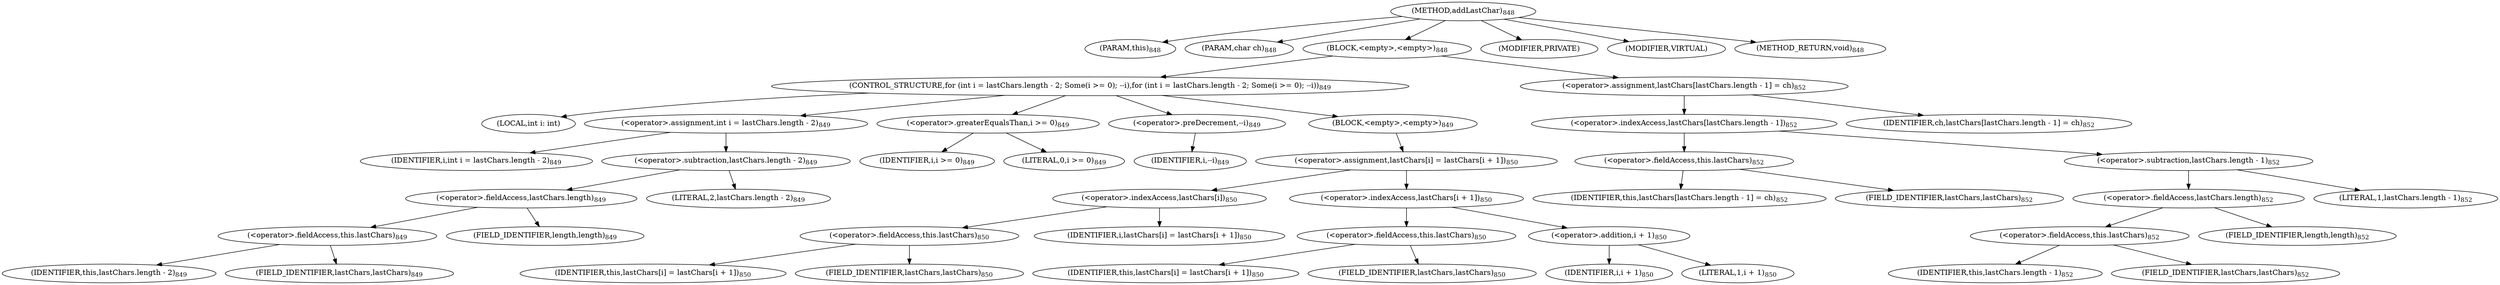 digraph "addLastChar" {  
"1980" [label = <(METHOD,addLastChar)<SUB>848</SUB>> ]
"1981" [label = <(PARAM,this)<SUB>848</SUB>> ]
"1982" [label = <(PARAM,char ch)<SUB>848</SUB>> ]
"1983" [label = <(BLOCK,&lt;empty&gt;,&lt;empty&gt;)<SUB>848</SUB>> ]
"1984" [label = <(CONTROL_STRUCTURE,for (int i = lastChars.length - 2; Some(i &gt;= 0); --i),for (int i = lastChars.length - 2; Some(i &gt;= 0); --i))<SUB>849</SUB>> ]
"1985" [label = <(LOCAL,int i: int)> ]
"1986" [label = <(&lt;operator&gt;.assignment,int i = lastChars.length - 2)<SUB>849</SUB>> ]
"1987" [label = <(IDENTIFIER,i,int i = lastChars.length - 2)<SUB>849</SUB>> ]
"1988" [label = <(&lt;operator&gt;.subtraction,lastChars.length - 2)<SUB>849</SUB>> ]
"1989" [label = <(&lt;operator&gt;.fieldAccess,lastChars.length)<SUB>849</SUB>> ]
"1990" [label = <(&lt;operator&gt;.fieldAccess,this.lastChars)<SUB>849</SUB>> ]
"1991" [label = <(IDENTIFIER,this,lastChars.length - 2)<SUB>849</SUB>> ]
"1992" [label = <(FIELD_IDENTIFIER,lastChars,lastChars)<SUB>849</SUB>> ]
"1993" [label = <(FIELD_IDENTIFIER,length,length)<SUB>849</SUB>> ]
"1994" [label = <(LITERAL,2,lastChars.length - 2)<SUB>849</SUB>> ]
"1995" [label = <(&lt;operator&gt;.greaterEqualsThan,i &gt;= 0)<SUB>849</SUB>> ]
"1996" [label = <(IDENTIFIER,i,i &gt;= 0)<SUB>849</SUB>> ]
"1997" [label = <(LITERAL,0,i &gt;= 0)<SUB>849</SUB>> ]
"1998" [label = <(&lt;operator&gt;.preDecrement,--i)<SUB>849</SUB>> ]
"1999" [label = <(IDENTIFIER,i,--i)<SUB>849</SUB>> ]
"2000" [label = <(BLOCK,&lt;empty&gt;,&lt;empty&gt;)<SUB>849</SUB>> ]
"2001" [label = <(&lt;operator&gt;.assignment,lastChars[i] = lastChars[i + 1])<SUB>850</SUB>> ]
"2002" [label = <(&lt;operator&gt;.indexAccess,lastChars[i])<SUB>850</SUB>> ]
"2003" [label = <(&lt;operator&gt;.fieldAccess,this.lastChars)<SUB>850</SUB>> ]
"2004" [label = <(IDENTIFIER,this,lastChars[i] = lastChars[i + 1])<SUB>850</SUB>> ]
"2005" [label = <(FIELD_IDENTIFIER,lastChars,lastChars)<SUB>850</SUB>> ]
"2006" [label = <(IDENTIFIER,i,lastChars[i] = lastChars[i + 1])<SUB>850</SUB>> ]
"2007" [label = <(&lt;operator&gt;.indexAccess,lastChars[i + 1])<SUB>850</SUB>> ]
"2008" [label = <(&lt;operator&gt;.fieldAccess,this.lastChars)<SUB>850</SUB>> ]
"2009" [label = <(IDENTIFIER,this,lastChars[i] = lastChars[i + 1])<SUB>850</SUB>> ]
"2010" [label = <(FIELD_IDENTIFIER,lastChars,lastChars)<SUB>850</SUB>> ]
"2011" [label = <(&lt;operator&gt;.addition,i + 1)<SUB>850</SUB>> ]
"2012" [label = <(IDENTIFIER,i,i + 1)<SUB>850</SUB>> ]
"2013" [label = <(LITERAL,1,i + 1)<SUB>850</SUB>> ]
"2014" [label = <(&lt;operator&gt;.assignment,lastChars[lastChars.length - 1] = ch)<SUB>852</SUB>> ]
"2015" [label = <(&lt;operator&gt;.indexAccess,lastChars[lastChars.length - 1])<SUB>852</SUB>> ]
"2016" [label = <(&lt;operator&gt;.fieldAccess,this.lastChars)<SUB>852</SUB>> ]
"2017" [label = <(IDENTIFIER,this,lastChars[lastChars.length - 1] = ch)<SUB>852</SUB>> ]
"2018" [label = <(FIELD_IDENTIFIER,lastChars,lastChars)<SUB>852</SUB>> ]
"2019" [label = <(&lt;operator&gt;.subtraction,lastChars.length - 1)<SUB>852</SUB>> ]
"2020" [label = <(&lt;operator&gt;.fieldAccess,lastChars.length)<SUB>852</SUB>> ]
"2021" [label = <(&lt;operator&gt;.fieldAccess,this.lastChars)<SUB>852</SUB>> ]
"2022" [label = <(IDENTIFIER,this,lastChars.length - 1)<SUB>852</SUB>> ]
"2023" [label = <(FIELD_IDENTIFIER,lastChars,lastChars)<SUB>852</SUB>> ]
"2024" [label = <(FIELD_IDENTIFIER,length,length)<SUB>852</SUB>> ]
"2025" [label = <(LITERAL,1,lastChars.length - 1)<SUB>852</SUB>> ]
"2026" [label = <(IDENTIFIER,ch,lastChars[lastChars.length - 1] = ch)<SUB>852</SUB>> ]
"2027" [label = <(MODIFIER,PRIVATE)> ]
"2028" [label = <(MODIFIER,VIRTUAL)> ]
"2029" [label = <(METHOD_RETURN,void)<SUB>848</SUB>> ]
  "1980" -> "1981" 
  "1980" -> "1982" 
  "1980" -> "1983" 
  "1980" -> "2027" 
  "1980" -> "2028" 
  "1980" -> "2029" 
  "1983" -> "1984" 
  "1983" -> "2014" 
  "1984" -> "1985" 
  "1984" -> "1986" 
  "1984" -> "1995" 
  "1984" -> "1998" 
  "1984" -> "2000" 
  "1986" -> "1987" 
  "1986" -> "1988" 
  "1988" -> "1989" 
  "1988" -> "1994" 
  "1989" -> "1990" 
  "1989" -> "1993" 
  "1990" -> "1991" 
  "1990" -> "1992" 
  "1995" -> "1996" 
  "1995" -> "1997" 
  "1998" -> "1999" 
  "2000" -> "2001" 
  "2001" -> "2002" 
  "2001" -> "2007" 
  "2002" -> "2003" 
  "2002" -> "2006" 
  "2003" -> "2004" 
  "2003" -> "2005" 
  "2007" -> "2008" 
  "2007" -> "2011" 
  "2008" -> "2009" 
  "2008" -> "2010" 
  "2011" -> "2012" 
  "2011" -> "2013" 
  "2014" -> "2015" 
  "2014" -> "2026" 
  "2015" -> "2016" 
  "2015" -> "2019" 
  "2016" -> "2017" 
  "2016" -> "2018" 
  "2019" -> "2020" 
  "2019" -> "2025" 
  "2020" -> "2021" 
  "2020" -> "2024" 
  "2021" -> "2022" 
  "2021" -> "2023" 
}

